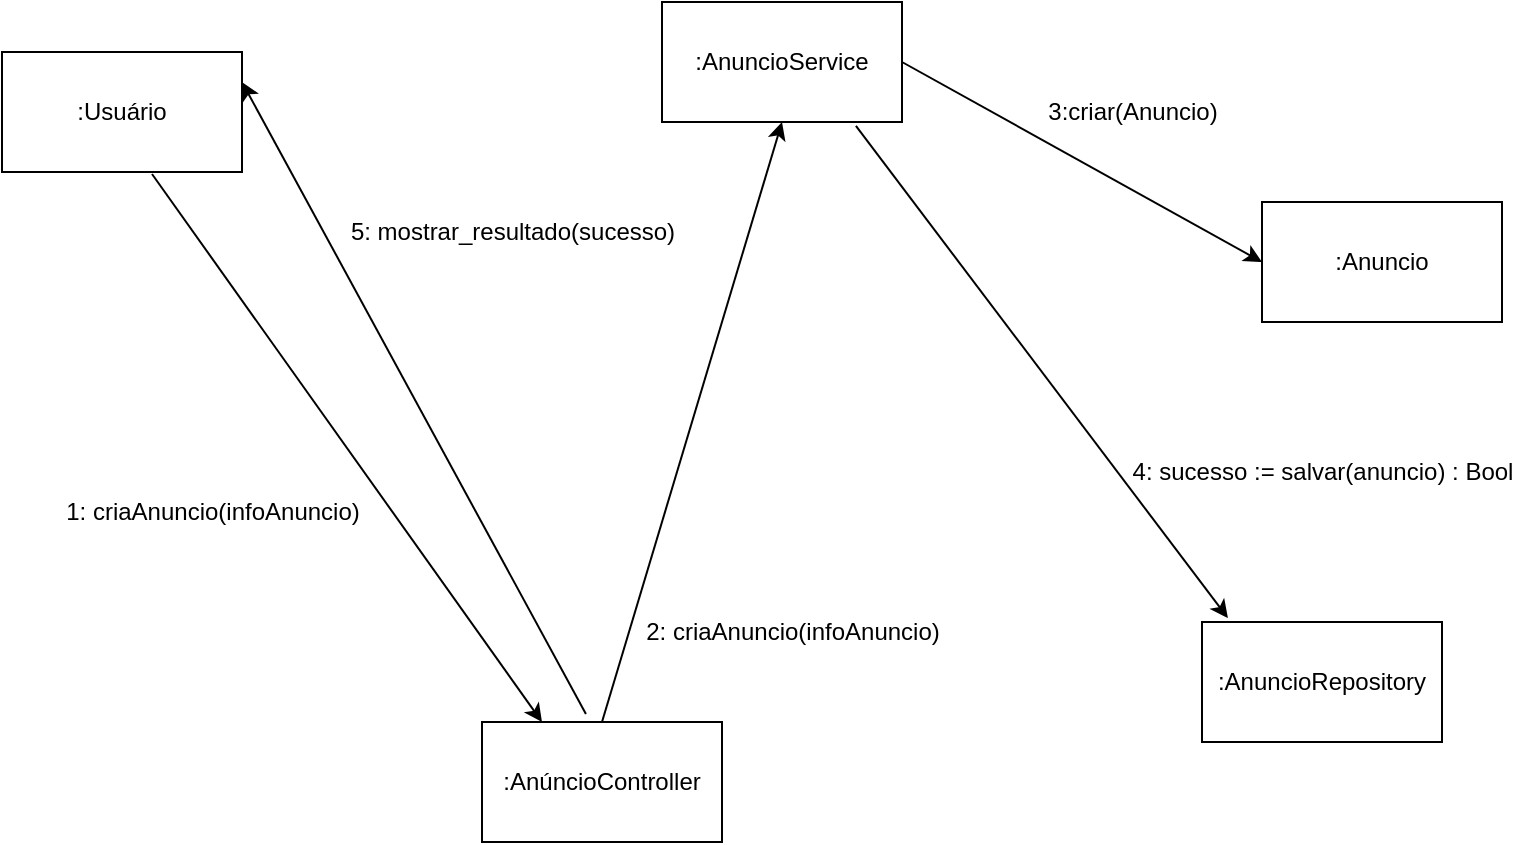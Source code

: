 <mxfile version="27.0.6">
  <diagram name="Página-1" id="5-SyOxS8iklqYlHzAJ57">
    <mxGraphModel grid="1" page="1" gridSize="10" guides="1" tooltips="1" connect="1" arrows="1" fold="1" pageScale="1" pageWidth="827" pageHeight="1169" math="0" shadow="0">
      <root>
        <mxCell id="0" />
        <mxCell id="1" parent="0" />
        <mxCell id="PL8kAD3mNmq3-Lqr7aFN-1" value=":Usuário" style="rounded=0;whiteSpace=wrap;html=1;" vertex="1" parent="1">
          <mxGeometry x="30" y="105" width="120" height="60" as="geometry" />
        </mxCell>
        <mxCell id="PL8kAD3mNmq3-Lqr7aFN-3" value=":AnúncioController" style="rounded=0;whiteSpace=wrap;html=1;" vertex="1" parent="1">
          <mxGeometry x="270" y="440" width="120" height="60" as="geometry" />
        </mxCell>
        <mxCell id="PL8kAD3mNmq3-Lqr7aFN-4" value=":AnuncioRepository" style="rounded=0;whiteSpace=wrap;html=1;" vertex="1" parent="1">
          <mxGeometry x="630" y="390" width="120" height="60" as="geometry" />
        </mxCell>
        <mxCell id="PL8kAD3mNmq3-Lqr7aFN-5" value=":AnuncioService" style="rounded=0;whiteSpace=wrap;html=1;" vertex="1" parent="1">
          <mxGeometry x="360" y="80" width="120" height="60" as="geometry" />
        </mxCell>
        <mxCell id="PL8kAD3mNmq3-Lqr7aFN-6" value=":Anuncio" style="whiteSpace=wrap;html=1;" vertex="1" parent="1">
          <mxGeometry x="660" y="180" width="120" height="60" as="geometry" />
        </mxCell>
        <mxCell id="PL8kAD3mNmq3-Lqr7aFN-7" value="" style="endArrow=classic;html=1;rounded=0;entryX=0.25;entryY=0;entryDx=0;entryDy=0;exitX=0.625;exitY=1.017;exitDx=0;exitDy=0;exitPerimeter=0;" edge="1" parent="1" source="PL8kAD3mNmq3-Lqr7aFN-1" target="PL8kAD3mNmq3-Lqr7aFN-3">
          <mxGeometry width="50" height="50" relative="1" as="geometry">
            <mxPoint x="190" y="290" as="sourcePoint" />
            <mxPoint x="440" y="390" as="targetPoint" />
          </mxGeometry>
        </mxCell>
        <mxCell id="PL8kAD3mNmq3-Lqr7aFN-8" value="1: criaAnuncio(infoAnuncio)" style="text;html=1;align=center;verticalAlign=middle;resizable=0;points=[];autosize=1;strokeColor=none;fillColor=none;" vertex="1" parent="1">
          <mxGeometry x="50" y="320" width="170" height="30" as="geometry" />
        </mxCell>
        <mxCell id="PL8kAD3mNmq3-Lqr7aFN-9" value="" style="endArrow=classic;html=1;rounded=0;entryX=0.5;entryY=1;entryDx=0;entryDy=0;exitX=0.5;exitY=0;exitDx=0;exitDy=0;" edge="1" parent="1" source="PL8kAD3mNmq3-Lqr7aFN-3" target="PL8kAD3mNmq3-Lqr7aFN-5">
          <mxGeometry width="50" height="50" relative="1" as="geometry">
            <mxPoint x="390" y="440" as="sourcePoint" />
            <mxPoint x="410" y="150" as="targetPoint" />
          </mxGeometry>
        </mxCell>
        <mxCell id="PL8kAD3mNmq3-Lqr7aFN-10" value="2: criaAnuncio(infoAnuncio)" style="text;html=1;align=center;verticalAlign=middle;resizable=0;points=[];autosize=1;strokeColor=none;fillColor=none;" vertex="1" parent="1">
          <mxGeometry x="340" y="380" width="170" height="30" as="geometry" />
        </mxCell>
        <mxCell id="PL8kAD3mNmq3-Lqr7aFN-11" value="" style="endArrow=classic;html=1;rounded=0;exitX=1;exitY=0.5;exitDx=0;exitDy=0;entryX=0;entryY=0.5;entryDx=0;entryDy=0;" edge="1" parent="1" source="PL8kAD3mNmq3-Lqr7aFN-5" target="PL8kAD3mNmq3-Lqr7aFN-6">
          <mxGeometry width="50" height="50" relative="1" as="geometry">
            <mxPoint x="390" y="440" as="sourcePoint" />
            <mxPoint x="630" y="190" as="targetPoint" />
          </mxGeometry>
        </mxCell>
        <mxCell id="PL8kAD3mNmq3-Lqr7aFN-12" value="3:criar(Anuncio)" style="text;html=1;align=center;verticalAlign=middle;resizable=0;points=[];autosize=1;strokeColor=none;fillColor=none;" vertex="1" parent="1">
          <mxGeometry x="540" y="120" width="110" height="30" as="geometry" />
        </mxCell>
        <mxCell id="PL8kAD3mNmq3-Lqr7aFN-13" value="" style="endArrow=classic;html=1;rounded=0;exitX=0.808;exitY=1.033;exitDx=0;exitDy=0;exitPerimeter=0;entryX=0.108;entryY=-0.033;entryDx=0;entryDy=0;entryPerimeter=0;" edge="1" parent="1" source="PL8kAD3mNmq3-Lqr7aFN-5" target="PL8kAD3mNmq3-Lqr7aFN-4">
          <mxGeometry width="50" height="50" relative="1" as="geometry">
            <mxPoint x="390" y="440" as="sourcePoint" />
            <mxPoint x="440" y="390" as="targetPoint" />
          </mxGeometry>
        </mxCell>
        <mxCell id="PL8kAD3mNmq3-Lqr7aFN-14" value="4: sucesso := salvar(anuncio) : Bool" style="text;html=1;align=center;verticalAlign=middle;resizable=0;points=[];autosize=1;strokeColor=none;fillColor=none;" vertex="1" parent="1">
          <mxGeometry x="585" y="300" width="210" height="30" as="geometry" />
        </mxCell>
        <mxCell id="PL8kAD3mNmq3-Lqr7aFN-15" value="" style="endArrow=classic;html=1;rounded=0;exitX=0.433;exitY=-0.067;exitDx=0;exitDy=0;exitPerimeter=0;entryX=1;entryY=0.25;entryDx=0;entryDy=0;" edge="1" parent="1" source="PL8kAD3mNmq3-Lqr7aFN-3" target="PL8kAD3mNmq3-Lqr7aFN-1">
          <mxGeometry width="50" height="50" relative="1" as="geometry">
            <mxPoint x="390" y="440" as="sourcePoint" />
            <mxPoint x="440" y="390" as="targetPoint" />
          </mxGeometry>
        </mxCell>
        <mxCell id="PL8kAD3mNmq3-Lqr7aFN-16" value="5: mostrar_resultado(sucesso)" style="text;html=1;align=center;verticalAlign=middle;resizable=0;points=[];autosize=1;strokeColor=none;fillColor=none;" vertex="1" parent="1">
          <mxGeometry x="190" y="180" width="190" height="30" as="geometry" />
        </mxCell>
      </root>
    </mxGraphModel>
  </diagram>
</mxfile>
